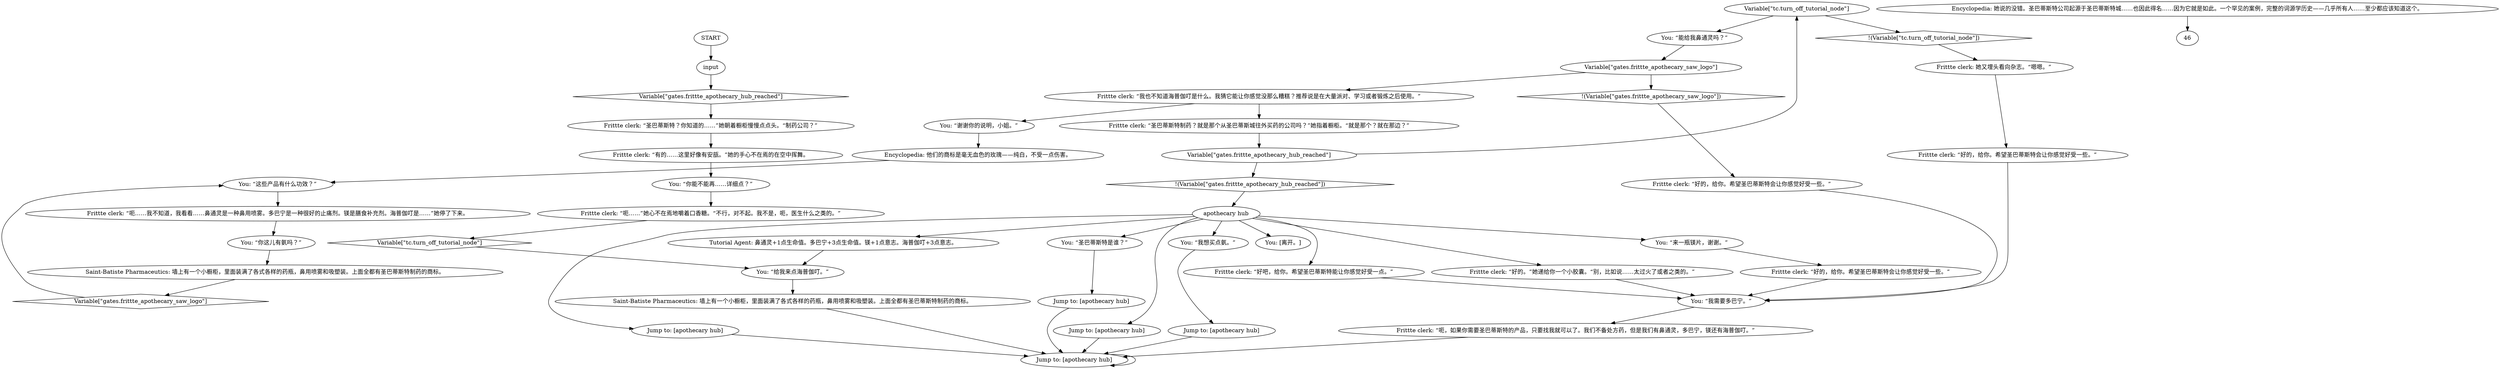 # FRITTE / APOTHECARY
# A small cabinet on the wall, right next to the posters.
# ==================================================
digraph G {
	  0 [label="START"];
	  1 [label="input"];
	  2 [label="You: “来一瓶镁片，谢谢。”"];
	  3 [label="You: [离开。]"];
	  4 [label="Frittte clerk: “呃……我不知道，我看看……鼻通灵是一种鼻用喷雾。多巴宁是一种很好的止痛剂。镁是膳食补充剂。海普伽叮是……”她停了下来。"];
	  5 [label="Frittte clerk: “呃……”她心不在焉地嚼着口香糖。“不行，对不起。我不是，呃，医生什么之类的。”"];
	  6 [label="Encyclopedia: 她说的没错。圣巴蒂斯特公司起源于圣巴蒂斯特城……也因此得名……因为它就是如此。一个罕见的案例，完整的词源学历史——几乎所有人……至少都应该知道这个。"];
	  7 [label="Variable[\"gates.frittte_apothecary_hub_reached\"]"];
	  8 [label="Variable[\"gates.frittte_apothecary_hub_reached\"]", shape=diamond];
	  9 [label="!(Variable[\"gates.frittte_apothecary_hub_reached\"])", shape=diamond];
	  10 [label="Variable[\"tc.turn_off_tutorial_node\"]"];
	  11 [label="Variable[\"tc.turn_off_tutorial_node\"]", shape=diamond];
	  12 [label="!(Variable[\"tc.turn_off_tutorial_node\"])", shape=diamond];
	  13 [label="You: “能给我鼻通灵吗？”"];
	  14 [label="You: “圣巴蒂斯特是谁？”"];
	  15 [label="You: “我想买点氨。”"];
	  16 [label="Frittte clerk: “好吧，给你。希望圣巴蒂斯特能让你感觉好受一点。”"];
	  17 [label="Variable[\"gates.frittte_apothecary_saw_logo\"]"];
	  18 [label="Variable[\"gates.frittte_apothecary_saw_logo\"]", shape=diamond];
	  19 [label="!(Variable[\"gates.frittte_apothecary_saw_logo\"])", shape=diamond];
	  20 [label="Frittte clerk: “我也不知道海普伽叮是什么。我猜它能让你感觉没那么糟糕？推荐说是在大量派对、学习或者锻炼之后使用。”"];
	  21 [label="You: “你这儿有氨吗？”"];
	  22 [label="Jump to: [apothecary hub]"];
	  23 [label="You: “给我来点海普伽叮。”"];
	  24 [label="Frittte clerk: “好的。”她递给你一个小胶囊。“别，比如说……太过火了或者之类的。”"];
	  25 [label="Jump to: [apothecary hub]"];
	  26 [label="Frittte clerk: “好的，给你。希望圣巴蒂斯特会让你感觉好受一些。”"];
	  27 [label="Frittte clerk: “呃，如果你需要圣巴蒂斯特的产品，只要找我就可以了。我们不备处方药，但是我们有鼻通灵，多巴宁，镁还有海普伽叮。”"];
	  28 [label="You: “这些产品有什么功效？”"];
	  29 [label="Tutorial Agent: 鼻通灵+1点生命值。多巴宁+3点生命值。镁+1点意志。海普伽叮+3点意志。"];
	  30 [label="Frittte clerk: 她又埋头看向杂志。“嗯嗯。”"];
	  31 [label="Encyclopedia: 他们的商标是毫无血色的玫瑰——纯白，不受一点伤害。"];
	  32 [label="Frittte clerk: “好的，给你。希望圣巴蒂斯特会让你感觉好受一些。”"];
	  33 [label="Frittte clerk: “好的，给你。希望圣巴蒂斯特会让你感觉好受一些。”"];
	  34 [label="Saint-Batiste Pharmaceutics: 墙上有一个小橱柜，里面装满了各式各样的药瓶，鼻用喷雾和吸塑装。上面全都有圣巴蒂斯特制药的商标。"];
	  35 [label="Frittte clerk: “圣巴蒂斯特？你知道的……”她朝着橱柜慢慢点点头。“制药公司？”"];
	  36 [label="Jump to: [apothecary hub]"];
	  37 [label="You: “你能不能再……详细点？”"];
	  38 [label="You: “谢谢你的说明，小姐。”"];
	  39 [label="Frittte clerk: “圣巴蒂斯特制药？就是那个从圣巴蒂斯城往外买药的公司吗？”她指着橱柜。“就是那个？就在那边？”"];
	  40 [label="Frittte clerk: “有的……这里好像有安瓿。”她的手心不在焉的在空中挥舞。"];
	  41 [label="Saint-Batiste Pharmaceutics: 墙上有一个小橱柜，里面装满了各式各样的药瓶，鼻用喷雾和吸塑装。上面全都有圣巴蒂斯特制药的商标。"];
	  42 [label="apothecary hub"];
	  43 [label="Jump to: [apothecary hub]"];
	  44 [label="You: “我需要多巴宁。”"];
	  45 [label="Jump to: [apothecary hub]"];
	  0 -> 1
	  1 -> 8
	  2 -> 33
	  4 -> 21
	  5 -> 11
	  6 -> 46
	  7 -> 9
	  7 -> 10
	  8 -> 35
	  9 -> 42
	  10 -> 12
	  10 -> 13
	  11 -> 23
	  12 -> 30
	  13 -> 17
	  14 -> 36
	  15 -> 25
	  16 -> 44
	  17 -> 19
	  17 -> 20
	  18 -> 28
	  19 -> 32
	  20 -> 38
	  20 -> 39
	  21 -> 41
	  22 -> 43
	  23 -> 34
	  24 -> 44
	  25 -> 43
	  26 -> 44
	  27 -> 43
	  28 -> 4
	  29 -> 23
	  30 -> 26
	  31 -> 28
	  32 -> 44
	  33 -> 44
	  34 -> 43
	  35 -> 40
	  36 -> 43
	  37 -> 5
	  38 -> 31
	  39 -> 7
	  40 -> 37
	  41 -> 18
	  42 -> 2
	  42 -> 3
	  42 -> 45
	  42 -> 14
	  42 -> 15
	  42 -> 16
	  42 -> 22
	  42 -> 24
	  42 -> 29
	  43 -> 43
	  44 -> 27
	  45 -> 43
}

